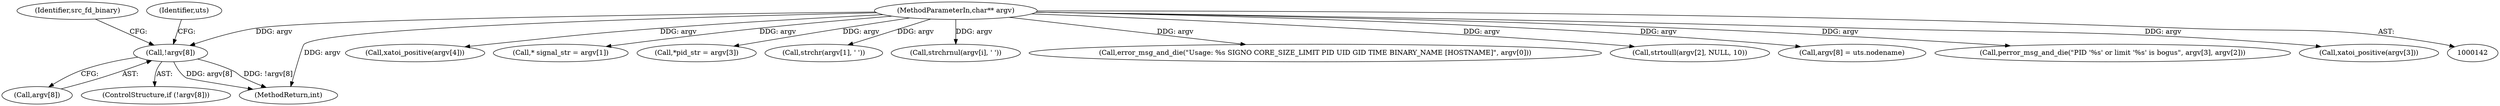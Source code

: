 digraph "0_abrt_17cb66b13997b0159b4253b3f5722db79f476d68@array" {
"1000346" [label="(Call,!argv[8])"];
"1000144" [label="(MethodParameterIn,char** argv)"];
"1000347" [label="(Call,argv[8])"];
"1000364" [label="(Identifier,src_fd_binary)"];
"1000310" [label="(Call,xatoi_positive(argv[4]))"];
"1000257" [label="(Call,* signal_str = argv[1])"];
"1000295" [label="(Call,*pid_str = argv[3])"];
"1000144" [label="(MethodParameterIn,char** argv)"];
"1000177" [label="(Call,strchr(argv[1], ' '))"];
"1000345" [label="(ControlStructure,if (!argv[8]))"];
"1001180" [label="(MethodReturn,int)"];
"1000196" [label="(Call,strchrnul(argv[i], ' '))"];
"1000171" [label="(Call,error_msg_and_die(\"Usage: %s SIGNO CORE_SIZE_LIMIT PID UID GID TIME BINARY_NAME [HOSTNAME]\", argv[0]))"];
"1000270" [label="(Call,strtoull(argv[2], NULL, 10))"];
"1000354" [label="(Call,argv[8] = uts.nodename)"];
"1000353" [label="(Identifier,uts)"];
"1000321" [label="(Call,perror_msg_and_die(\"PID '%s' or limit '%s' is bogus\", argv[3], argv[2]))"];
"1000303" [label="(Call,xatoi_positive(argv[3]))"];
"1000346" [label="(Call,!argv[8])"];
"1000346" -> "1000345"  [label="AST: "];
"1000346" -> "1000347"  [label="CFG: "];
"1000347" -> "1000346"  [label="AST: "];
"1000353" -> "1000346"  [label="CFG: "];
"1000364" -> "1000346"  [label="CFG: "];
"1000346" -> "1001180"  [label="DDG: argv[8]"];
"1000346" -> "1001180"  [label="DDG: !argv[8]"];
"1000144" -> "1000346"  [label="DDG: argv"];
"1000144" -> "1000142"  [label="AST: "];
"1000144" -> "1001180"  [label="DDG: argv"];
"1000144" -> "1000171"  [label="DDG: argv"];
"1000144" -> "1000177"  [label="DDG: argv"];
"1000144" -> "1000196"  [label="DDG: argv"];
"1000144" -> "1000257"  [label="DDG: argv"];
"1000144" -> "1000270"  [label="DDG: argv"];
"1000144" -> "1000295"  [label="DDG: argv"];
"1000144" -> "1000303"  [label="DDG: argv"];
"1000144" -> "1000310"  [label="DDG: argv"];
"1000144" -> "1000321"  [label="DDG: argv"];
"1000144" -> "1000354"  [label="DDG: argv"];
}
